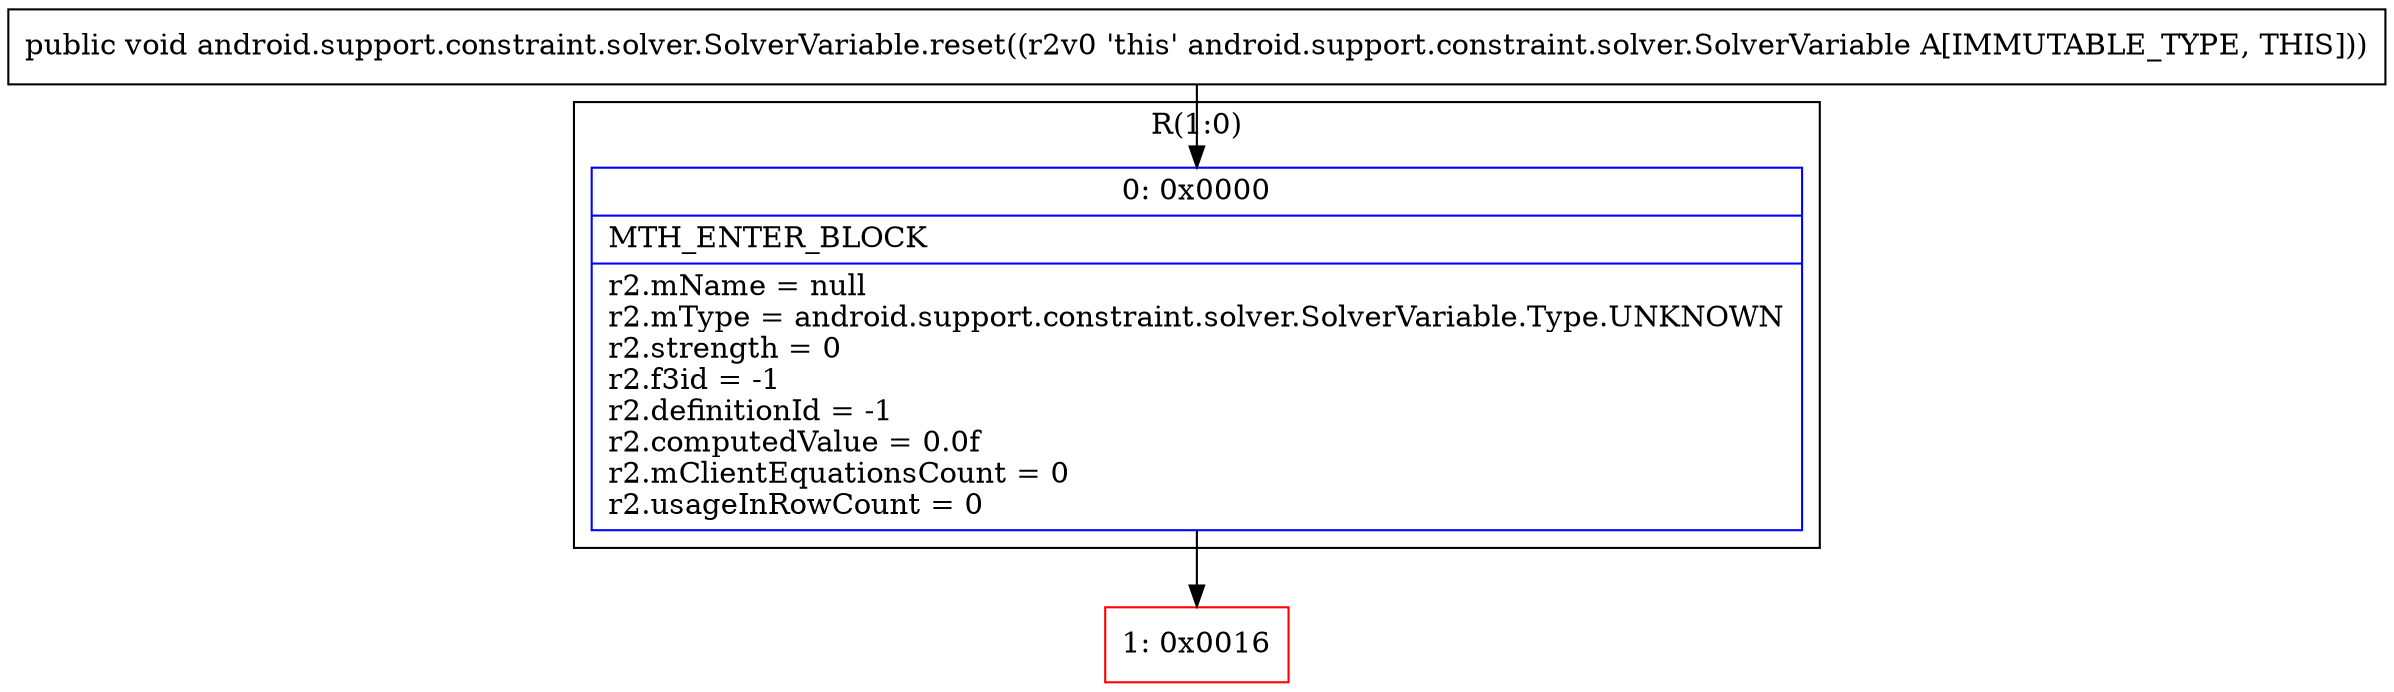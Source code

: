 digraph "CFG forandroid.support.constraint.solver.SolverVariable.reset()V" {
subgraph cluster_Region_954862704 {
label = "R(1:0)";
node [shape=record,color=blue];
Node_0 [shape=record,label="{0\:\ 0x0000|MTH_ENTER_BLOCK\l|r2.mName = null\lr2.mType = android.support.constraint.solver.SolverVariable.Type.UNKNOWN\lr2.strength = 0\lr2.f3id = \-1\lr2.definitionId = \-1\lr2.computedValue = 0.0f\lr2.mClientEquationsCount = 0\lr2.usageInRowCount = 0\l}"];
}
Node_1 [shape=record,color=red,label="{1\:\ 0x0016}"];
MethodNode[shape=record,label="{public void android.support.constraint.solver.SolverVariable.reset((r2v0 'this' android.support.constraint.solver.SolverVariable A[IMMUTABLE_TYPE, THIS])) }"];
MethodNode -> Node_0;
Node_0 -> Node_1;
}

